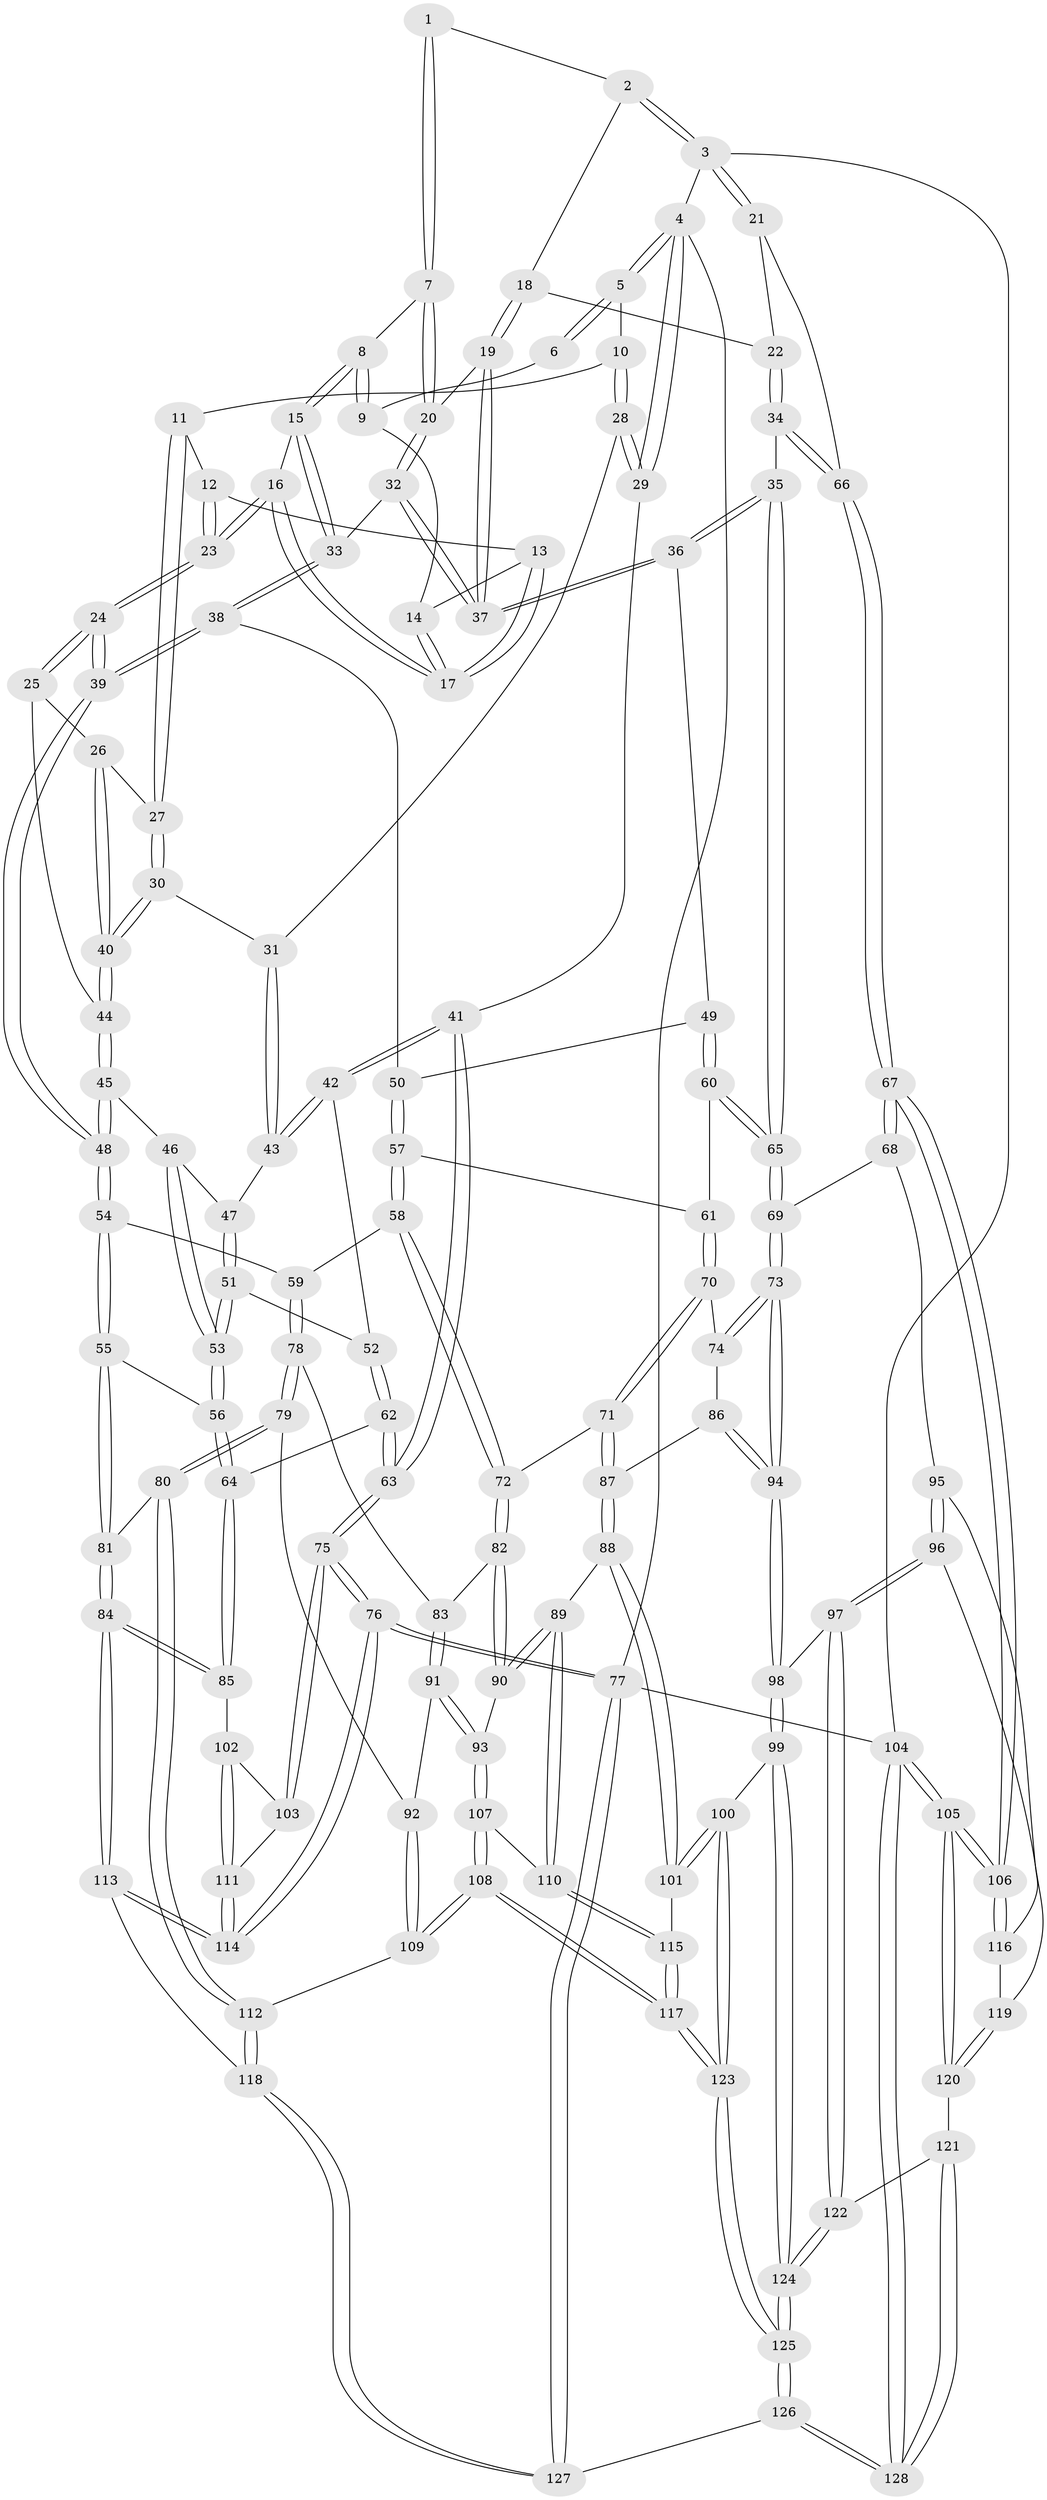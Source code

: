 // Generated by graph-tools (version 1.1) at 2025/51/03/09/25 03:51:02]
// undirected, 128 vertices, 317 edges
graph export_dot {
graph [start="1"]
  node [color=gray90,style=filled];
  1 [pos="+0.7611747206223645+0"];
  2 [pos="+1+0"];
  3 [pos="+1+0"];
  4 [pos="+0+0"];
  5 [pos="+0.25563488414019275+0"];
  6 [pos="+0.5985830068980007+0"];
  7 [pos="+0.7300694705431587+0.06508421390685104"];
  8 [pos="+0.6478175117923027+0.07347650662391755"];
  9 [pos="+0.5859314319247482+0"];
  10 [pos="+0.2630125749388215+0"];
  11 [pos="+0.29164893678739073+0"];
  12 [pos="+0.39840352131409945+0.02590390943224257"];
  13 [pos="+0.4412873251934159+0.03223848371632361"];
  14 [pos="+0.5603497331781032+0.012481287933502293"];
  15 [pos="+0.6090485143747778+0.15348429946789902"];
  16 [pos="+0.5321970680169523+0.11277382590115799"];
  17 [pos="+0.5326914717984672+0.07931993079212972"];
  18 [pos="+0.9210653177291068+0"];
  19 [pos="+0.8235285139422948+0.11149596091031092"];
  20 [pos="+0.7445275593800487+0.07999168426097585"];
  21 [pos="+1+0"];
  22 [pos="+0.955732474102946+0.12654786512669888"];
  23 [pos="+0.43793949931023973+0.1563303328989837"];
  24 [pos="+0.420627586623247+0.2058043498784684"];
  25 [pos="+0.36969925680868276+0.18467251643958862"];
  26 [pos="+0.35625509575858644+0.176463691847574"];
  27 [pos="+0.3470647838685111+0.1695114028934501"];
  28 [pos="+0.18427691291776194+0.08161058268518005"];
  29 [pos="+0+0"];
  30 [pos="+0.19693917950055148+0.12030469075017373"];
  31 [pos="+0.17861452602712813+0.10143113292877723"];
  32 [pos="+0.6883752543505505+0.1899573956925509"];
  33 [pos="+0.6248306295805351+0.20487040855620922"];
  34 [pos="+0.934183590290613+0.29571092699687224"];
  35 [pos="+0.9092602601763391+0.29492884111328077"];
  36 [pos="+0.8803648674868402+0.27667550752689446"];
  37 [pos="+0.8527311217437746+0.23532477954504097"];
  38 [pos="+0.6115463599890224+0.2386981314491138"];
  39 [pos="+0.4308293763242853+0.2513173724837572"];
  40 [pos="+0.24455791126134727+0.21722184376013295"];
  41 [pos="+0+0.17060939940593448"];
  42 [pos="+0+0.18068005981937194"];
  43 [pos="+0.07402554865477862+0.17748447221371377"];
  44 [pos="+0.2518576590122222+0.2374777579566026"];
  45 [pos="+0.2586114460202829+0.2814598302703883"];
  46 [pos="+0.22740438547649608+0.2912209027334026"];
  47 [pos="+0.09139244389481535+0.21011860737368931"];
  48 [pos="+0.3874049691491297+0.3637886457498436"];
  49 [pos="+0.7051931540817586+0.3202235930073366"];
  50 [pos="+0.6277316018997354+0.2818280168627097"];
  51 [pos="+0.12644437728808397+0.345598703318424"];
  52 [pos="+0.06962205575323166+0.367832080832681"];
  53 [pos="+0.15239526039584164+0.3591606396847678"];
  54 [pos="+0.389567903682741+0.38175433493431515"];
  55 [pos="+0.3490475507063313+0.41303484967597737"];
  56 [pos="+0.19839824076757753+0.4514843780267927"];
  57 [pos="+0.5721899434058034+0.38958500946246566"];
  58 [pos="+0.5193443834978893+0.4098287050834926"];
  59 [pos="+0.4053419425664939+0.3926669065285862"];
  60 [pos="+0.696715017335687+0.4227592882959956"];
  61 [pos="+0.6467250671023125+0.43188163560295234"];
  62 [pos="+0+0.4412510138411668"];
  63 [pos="+0+0.44415270620024894"];
  64 [pos="+0.1546727334175716+0.5190233474624087"];
  65 [pos="+0.7898360667374915+0.48793180649777373"];
  66 [pos="+1+0.362081213015201"];
  67 [pos="+1+0.5339732898030186"];
  68 [pos="+0.8462760679906844+0.539146425179875"];
  69 [pos="+0.7906997436442136+0.5119889647430087"];
  70 [pos="+0.6262481037607862+0.5205819374757635"];
  71 [pos="+0.6223445121205324+0.5234472724040417"];
  72 [pos="+0.5722925377041305+0.5278451587839809"];
  73 [pos="+0.7879356627065424+0.5151838177348838"];
  74 [pos="+0.6698568540176791+0.5239593023517659"];
  75 [pos="+0+0.615131642071292"];
  76 [pos="+0+1"];
  77 [pos="+0+1"];
  78 [pos="+0.436199180204746+0.49908725266921244"];
  79 [pos="+0.39310885640355475+0.6350662982645278"];
  80 [pos="+0.3448953000109165+0.654320365237125"];
  81 [pos="+0.30311888653897556+0.6516972016945255"];
  82 [pos="+0.5481133687905136+0.5600144077995713"];
  83 [pos="+0.5112333960862899+0.5632957601613328"];
  84 [pos="+0.24553151143273153+0.6738178794482931"];
  85 [pos="+0.16616202509519323+0.6002331261937928"];
  86 [pos="+0.6771171399472238+0.5938969590655262"];
  87 [pos="+0.6463125848784348+0.5965153118947129"];
  88 [pos="+0.604336224769328+0.6577811067852883"];
  89 [pos="+0.5928168803880407+0.6535533061233733"];
  90 [pos="+0.5833481042871141+0.646889719895843"];
  91 [pos="+0.4549815608709926+0.6390530819331496"];
  92 [pos="+0.4406915028322874+0.6393762787518482"];
  93 [pos="+0.4871974567481052+0.6609120994542149"];
  94 [pos="+0.7531520123549691+0.6011260749565472"];
  95 [pos="+0.8890936300319687+0.6678422933180928"];
  96 [pos="+0.8276179802446404+0.7182202668601352"];
  97 [pos="+0.7566701024379068+0.7431194717225125"];
  98 [pos="+0.7554707974782386+0.7427214551731791"];
  99 [pos="+0.7200936037478063+0.7527877628041123"];
  100 [pos="+0.6728594228236091+0.7392345146016306"];
  101 [pos="+0.6662961748395306+0.7350063418090117"];
  102 [pos="+0.12711894915927222+0.6145615025627561"];
  103 [pos="+0.03853275589014352+0.6408054152865885"];
  104 [pos="+1+1"];
  105 [pos="+1+0.967520337673307"];
  106 [pos="+1+0.5754189043302504"];
  107 [pos="+0.5011280199884525+0.7294466724654802"];
  108 [pos="+0.4727717302867893+0.8016085372720024"];
  109 [pos="+0.46595249497755387+0.7993610389102639"];
  110 [pos="+0.5319798434138533+0.7193484306553347"];
  111 [pos="+0.07210906527771005+0.7714513505929053"];
  112 [pos="+0.4443227543680669+0.7942407464217345"];
  113 [pos="+0.2213712298145237+0.792021050042479"];
  114 [pos="+0.08368755272197163+0.8461739193925188"];
  115 [pos="+0.5885551719040542+0.7482979416650718"];
  116 [pos="+1+0.652186491995525"];
  117 [pos="+0.4772136034852313+0.8064966945750426"];
  118 [pos="+0.28379062997012117+0.8581232161861242"];
  119 [pos="+0.93759462227662+0.7758792978669772"];
  120 [pos="+0.9441057313279152+0.8450339346498336"];
  121 [pos="+0.8550802863432477+0.8851390842833778"];
  122 [pos="+0.850521852994517+0.8833594830148719"];
  123 [pos="+0.5141747063899665+0.8795531575507628"];
  124 [pos="+0.6063218155657993+1"];
  125 [pos="+0.5555258642655523+1"];
  126 [pos="+0.5551484637125721+1"];
  127 [pos="+0.37388693653011457+1"];
  128 [pos="+1+1"];
  1 -- 2;
  1 -- 7;
  1 -- 7;
  2 -- 3;
  2 -- 3;
  2 -- 18;
  3 -- 4;
  3 -- 21;
  3 -- 21;
  3 -- 104;
  4 -- 5;
  4 -- 5;
  4 -- 29;
  4 -- 29;
  4 -- 77;
  5 -- 6;
  5 -- 6;
  5 -- 10;
  6 -- 9;
  7 -- 8;
  7 -- 20;
  7 -- 20;
  8 -- 9;
  8 -- 9;
  8 -- 15;
  8 -- 15;
  9 -- 14;
  10 -- 11;
  10 -- 28;
  10 -- 28;
  11 -- 12;
  11 -- 27;
  11 -- 27;
  12 -- 13;
  12 -- 23;
  12 -- 23;
  13 -- 14;
  13 -- 17;
  13 -- 17;
  14 -- 17;
  14 -- 17;
  15 -- 16;
  15 -- 33;
  15 -- 33;
  16 -- 17;
  16 -- 17;
  16 -- 23;
  16 -- 23;
  18 -- 19;
  18 -- 19;
  18 -- 22;
  19 -- 20;
  19 -- 37;
  19 -- 37;
  20 -- 32;
  20 -- 32;
  21 -- 22;
  21 -- 66;
  22 -- 34;
  22 -- 34;
  23 -- 24;
  23 -- 24;
  24 -- 25;
  24 -- 25;
  24 -- 39;
  24 -- 39;
  25 -- 26;
  25 -- 44;
  26 -- 27;
  26 -- 40;
  26 -- 40;
  27 -- 30;
  27 -- 30;
  28 -- 29;
  28 -- 29;
  28 -- 31;
  29 -- 41;
  30 -- 31;
  30 -- 40;
  30 -- 40;
  31 -- 43;
  31 -- 43;
  32 -- 33;
  32 -- 37;
  32 -- 37;
  33 -- 38;
  33 -- 38;
  34 -- 35;
  34 -- 66;
  34 -- 66;
  35 -- 36;
  35 -- 36;
  35 -- 65;
  35 -- 65;
  36 -- 37;
  36 -- 37;
  36 -- 49;
  38 -- 39;
  38 -- 39;
  38 -- 50;
  39 -- 48;
  39 -- 48;
  40 -- 44;
  40 -- 44;
  41 -- 42;
  41 -- 42;
  41 -- 63;
  41 -- 63;
  42 -- 43;
  42 -- 43;
  42 -- 52;
  43 -- 47;
  44 -- 45;
  44 -- 45;
  45 -- 46;
  45 -- 48;
  45 -- 48;
  46 -- 47;
  46 -- 53;
  46 -- 53;
  47 -- 51;
  47 -- 51;
  48 -- 54;
  48 -- 54;
  49 -- 50;
  49 -- 60;
  49 -- 60;
  50 -- 57;
  50 -- 57;
  51 -- 52;
  51 -- 53;
  51 -- 53;
  52 -- 62;
  52 -- 62;
  53 -- 56;
  53 -- 56;
  54 -- 55;
  54 -- 55;
  54 -- 59;
  55 -- 56;
  55 -- 81;
  55 -- 81;
  56 -- 64;
  56 -- 64;
  57 -- 58;
  57 -- 58;
  57 -- 61;
  58 -- 59;
  58 -- 72;
  58 -- 72;
  59 -- 78;
  59 -- 78;
  60 -- 61;
  60 -- 65;
  60 -- 65;
  61 -- 70;
  61 -- 70;
  62 -- 63;
  62 -- 63;
  62 -- 64;
  63 -- 75;
  63 -- 75;
  64 -- 85;
  64 -- 85;
  65 -- 69;
  65 -- 69;
  66 -- 67;
  66 -- 67;
  67 -- 68;
  67 -- 68;
  67 -- 106;
  67 -- 106;
  68 -- 69;
  68 -- 95;
  69 -- 73;
  69 -- 73;
  70 -- 71;
  70 -- 71;
  70 -- 74;
  71 -- 72;
  71 -- 87;
  71 -- 87;
  72 -- 82;
  72 -- 82;
  73 -- 74;
  73 -- 74;
  73 -- 94;
  73 -- 94;
  74 -- 86;
  75 -- 76;
  75 -- 76;
  75 -- 103;
  75 -- 103;
  76 -- 77;
  76 -- 77;
  76 -- 114;
  76 -- 114;
  77 -- 127;
  77 -- 127;
  77 -- 104;
  78 -- 79;
  78 -- 79;
  78 -- 83;
  79 -- 80;
  79 -- 80;
  79 -- 92;
  80 -- 81;
  80 -- 112;
  80 -- 112;
  81 -- 84;
  81 -- 84;
  82 -- 83;
  82 -- 90;
  82 -- 90;
  83 -- 91;
  83 -- 91;
  84 -- 85;
  84 -- 85;
  84 -- 113;
  84 -- 113;
  85 -- 102;
  86 -- 87;
  86 -- 94;
  86 -- 94;
  87 -- 88;
  87 -- 88;
  88 -- 89;
  88 -- 101;
  88 -- 101;
  89 -- 90;
  89 -- 90;
  89 -- 110;
  89 -- 110;
  90 -- 93;
  91 -- 92;
  91 -- 93;
  91 -- 93;
  92 -- 109;
  92 -- 109;
  93 -- 107;
  93 -- 107;
  94 -- 98;
  94 -- 98;
  95 -- 96;
  95 -- 96;
  95 -- 116;
  96 -- 97;
  96 -- 97;
  96 -- 119;
  97 -- 98;
  97 -- 122;
  97 -- 122;
  98 -- 99;
  98 -- 99;
  99 -- 100;
  99 -- 124;
  99 -- 124;
  100 -- 101;
  100 -- 101;
  100 -- 123;
  100 -- 123;
  101 -- 115;
  102 -- 103;
  102 -- 111;
  102 -- 111;
  103 -- 111;
  104 -- 105;
  104 -- 105;
  104 -- 128;
  104 -- 128;
  105 -- 106;
  105 -- 106;
  105 -- 120;
  105 -- 120;
  106 -- 116;
  106 -- 116;
  107 -- 108;
  107 -- 108;
  107 -- 110;
  108 -- 109;
  108 -- 109;
  108 -- 117;
  108 -- 117;
  109 -- 112;
  110 -- 115;
  110 -- 115;
  111 -- 114;
  111 -- 114;
  112 -- 118;
  112 -- 118;
  113 -- 114;
  113 -- 114;
  113 -- 118;
  115 -- 117;
  115 -- 117;
  116 -- 119;
  117 -- 123;
  117 -- 123;
  118 -- 127;
  118 -- 127;
  119 -- 120;
  119 -- 120;
  120 -- 121;
  121 -- 122;
  121 -- 128;
  121 -- 128;
  122 -- 124;
  122 -- 124;
  123 -- 125;
  123 -- 125;
  124 -- 125;
  124 -- 125;
  125 -- 126;
  125 -- 126;
  126 -- 127;
  126 -- 128;
  126 -- 128;
}

